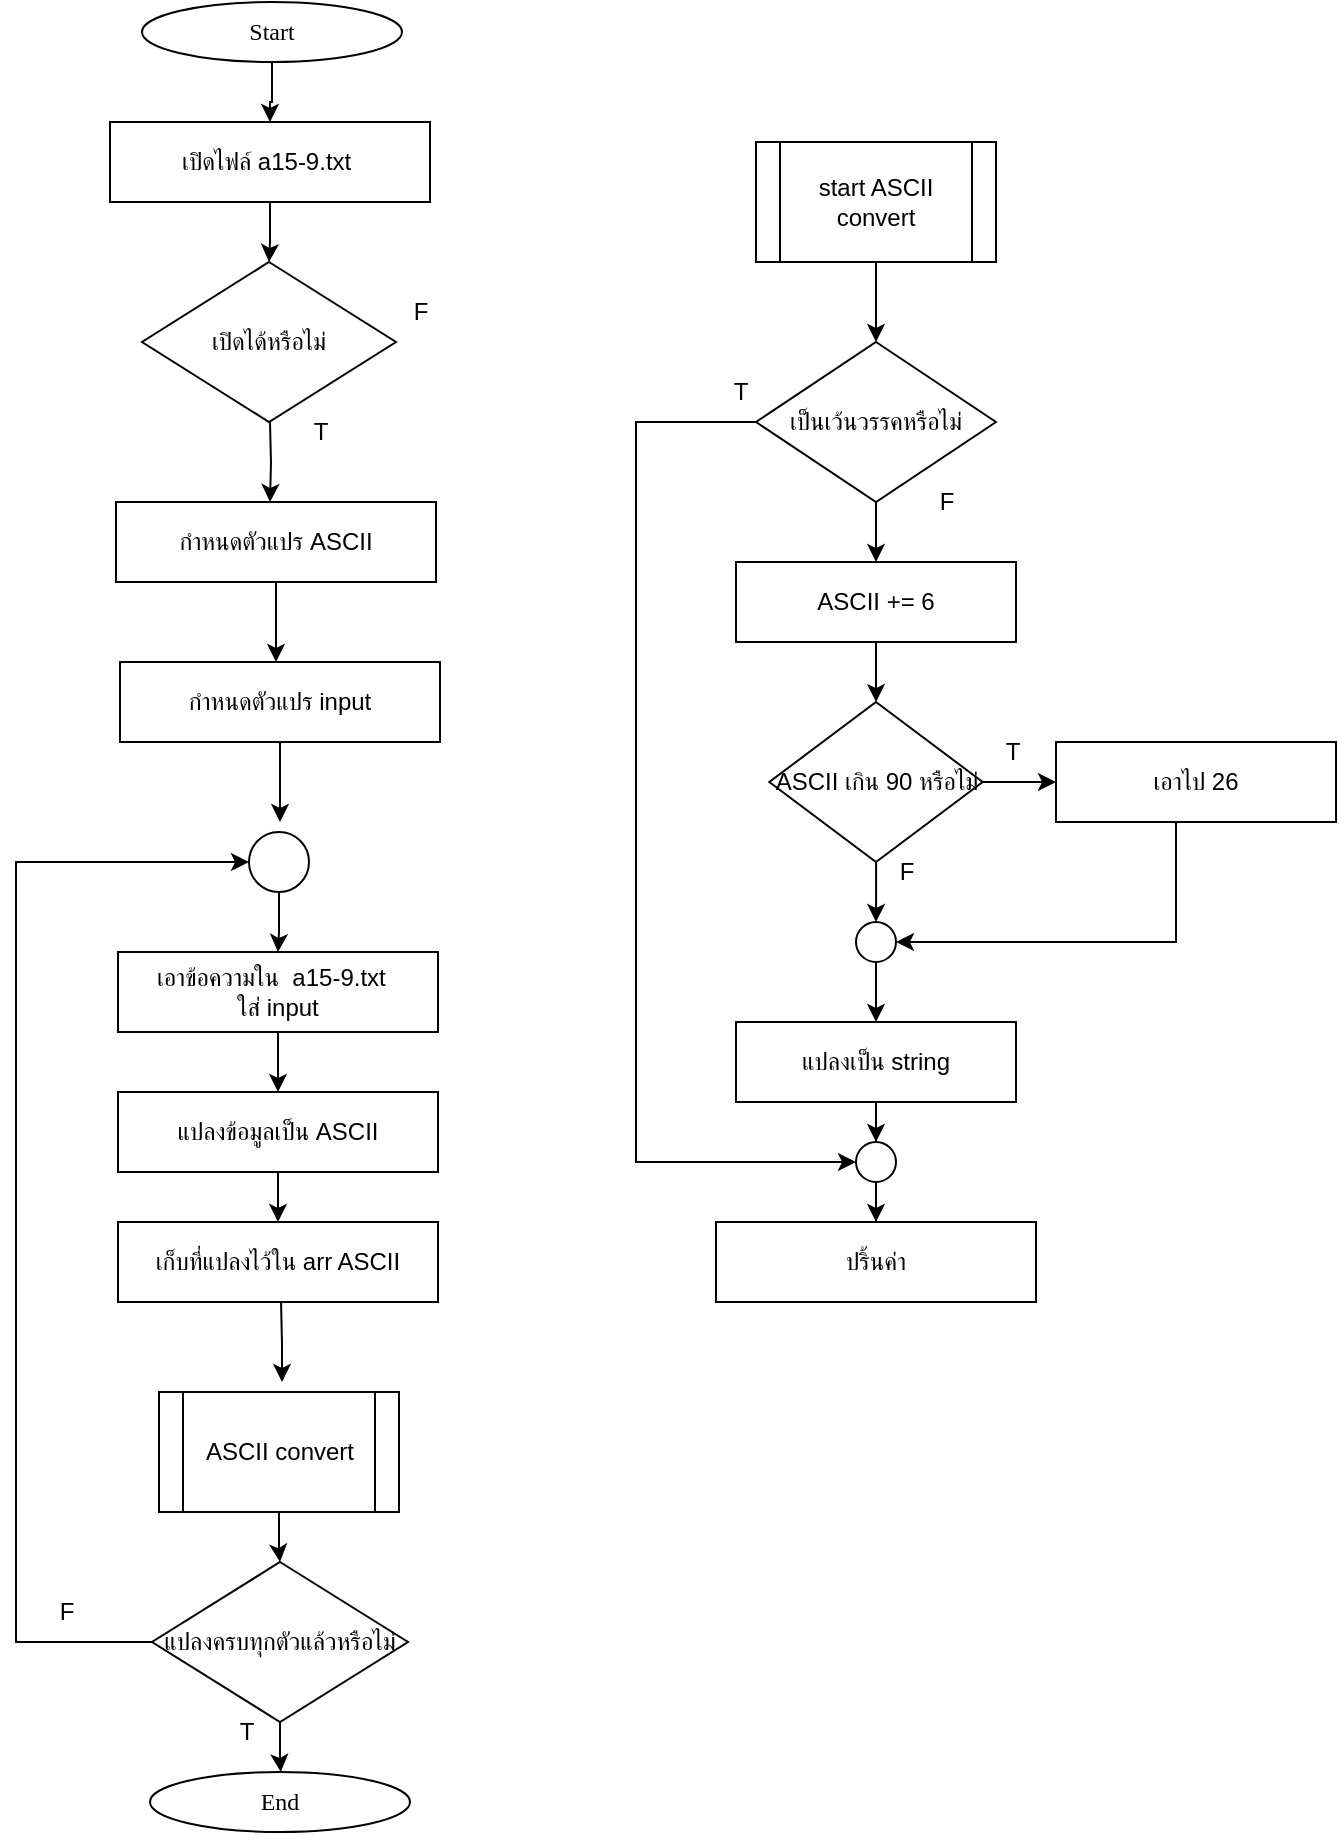<mxfile version="25.0.3">
  <diagram name="Page-1" id="cveQF9KXkBe8RBYlzswg">
    <mxGraphModel dx="3166" dy="2356" grid="1" gridSize="10" guides="1" tooltips="1" connect="1" arrows="1" fold="1" page="1" pageScale="1" pageWidth="850" pageHeight="1100" math="0" shadow="0">
      <root>
        <mxCell id="0" />
        <mxCell id="1" parent="0" />
        <mxCell id="GAnnp0jn5iv9FbY18NxS-1" value="" style="edgeStyle=orthogonalEdgeStyle;rounded=0;orthogonalLoop=1;jettySize=auto;html=1;" edge="1" parent="1" source="GAnnp0jn5iv9FbY18NxS-2" target="GAnnp0jn5iv9FbY18NxS-4">
          <mxGeometry relative="1" as="geometry" />
        </mxCell>
        <mxCell id="GAnnp0jn5iv9FbY18NxS-2" value="&lt;font data-font-src=&quot;https://fonts.googleapis.com/css?family=Sarabun&quot; face=&quot;Sarabun&quot;&gt;Start&lt;/font&gt;" style="ellipse;whiteSpace=wrap;html=1;" vertex="1" parent="1">
          <mxGeometry x="-517.0" y="-1070" width="130" height="30" as="geometry" />
        </mxCell>
        <mxCell id="GAnnp0jn5iv9FbY18NxS-3" value="" style="edgeStyle=orthogonalEdgeStyle;rounded=0;orthogonalLoop=1;jettySize=auto;html=1;" edge="1" parent="1" source="GAnnp0jn5iv9FbY18NxS-4" target="GAnnp0jn5iv9FbY18NxS-5">
          <mxGeometry relative="1" as="geometry" />
        </mxCell>
        <mxCell id="GAnnp0jn5iv9FbY18NxS-4" value="เปิดไฟล์&amp;nbsp;a15-9.txt&amp;nbsp;&lt;span style=&quot;color: rgba(0, 0, 0, 0); font-family: monospace; font-size: 0px; text-align: start; text-wrap-mode: nowrap;&quot;&gt;%3CmxGraphModel%3E%3Croot%3E%3CmxCell%20id%3D%220%22%2F%3E%3CmxCell%20id%3D%221%22%20parent%3D%220%22%2F%3E%3CmxCell%20id%3D%222%22%20value%3D%22%E0%B8%81%E0%B8%B3%E0%B8%AB%E0%B8%99%E0%B8%94%E0%B8%95%E0%B8%B1%E0%B8%A7%E0%B9%81%E0%B8%9B%E0%B8%A3%20arr%22%20style%3D%22rounded%3D0%3BwhiteSpace%3Dwrap%3Bhtml%3D1%3B%22%20vertex%3D%221%22%20parent%3D%221%22%3E%3CmxGeometry%20x%3D%22-680%22%20y%3D%22-980%22%20width%3D%22160%22%20height%3D%2240%22%20as%3D%22geometry%22%2F%3E%3C%2FmxCell%3E%3C%2Froot%3E%3C%2FmxGraphModel%3E&lt;/span&gt;" style="rounded=0;whiteSpace=wrap;html=1;" vertex="1" parent="1">
          <mxGeometry x="-533" y="-1010" width="160" height="40" as="geometry" />
        </mxCell>
        <mxCell id="GAnnp0jn5iv9FbY18NxS-5" value="เปิดได้หรือไม่" style="rhombus;whiteSpace=wrap;html=1;" vertex="1" parent="1">
          <mxGeometry x="-517" y="-940" width="127" height="80" as="geometry" />
        </mxCell>
        <mxCell id="GAnnp0jn5iv9FbY18NxS-7" value="T" style="text;html=1;align=center;verticalAlign=middle;resizable=0;points=[];autosize=1;strokeColor=none;fillColor=none;" vertex="1" parent="1">
          <mxGeometry x="-443" y="-870" width="30" height="30" as="geometry" />
        </mxCell>
        <mxCell id="GAnnp0jn5iv9FbY18NxS-8" value="F" style="text;html=1;align=center;verticalAlign=middle;resizable=0;points=[];autosize=1;strokeColor=none;fillColor=none;" vertex="1" parent="1">
          <mxGeometry x="-393" y="-930" width="30" height="30" as="geometry" />
        </mxCell>
        <mxCell id="GAnnp0jn5iv9FbY18NxS-9" value="" style="edgeStyle=orthogonalEdgeStyle;rounded=0;orthogonalLoop=1;jettySize=auto;html=1;" edge="1" parent="1">
          <mxGeometry relative="1" as="geometry">
            <mxPoint x="-453" y="-860" as="sourcePoint" />
            <mxPoint x="-453" y="-820" as="targetPoint" />
          </mxGeometry>
        </mxCell>
        <mxCell id="GAnnp0jn5iv9FbY18NxS-38" style="edgeStyle=orthogonalEdgeStyle;rounded=0;orthogonalLoop=1;jettySize=auto;html=1;entryX=0.5;entryY=0;entryDx=0;entryDy=0;" edge="1" parent="1" source="GAnnp0jn5iv9FbY18NxS-11" target="GAnnp0jn5iv9FbY18NxS-22">
          <mxGeometry relative="1" as="geometry" />
        </mxCell>
        <mxCell id="GAnnp0jn5iv9FbY18NxS-11" value="เอาข้อความใน&amp;nbsp;&amp;nbsp;a15-9.txt&amp;nbsp;&amp;nbsp;&lt;div&gt;ใส่&amp;nbsp;&lt;span style=&quot;background-color: initial;&quot;&gt;input&lt;/span&gt;&lt;/div&gt;" style="rounded=0;whiteSpace=wrap;html=1;" vertex="1" parent="1">
          <mxGeometry x="-529" y="-595" width="160" height="40" as="geometry" />
        </mxCell>
        <mxCell id="GAnnp0jn5iv9FbY18NxS-13" value="" style="edgeStyle=orthogonalEdgeStyle;rounded=0;orthogonalLoop=1;jettySize=auto;html=1;" edge="1" parent="1">
          <mxGeometry relative="1" as="geometry">
            <mxPoint x="-447.486" y="-420" as="sourcePoint" />
            <mxPoint x="-447" y="-380" as="targetPoint" />
          </mxGeometry>
        </mxCell>
        <mxCell id="GAnnp0jn5iv9FbY18NxS-14" value="" style="edgeStyle=orthogonalEdgeStyle;rounded=0;orthogonalLoop=1;jettySize=auto;html=1;" edge="1" parent="1" source="GAnnp0jn5iv9FbY18NxS-16">
          <mxGeometry relative="1" as="geometry">
            <mxPoint x="-447.619" y="-185" as="targetPoint" />
          </mxGeometry>
        </mxCell>
        <mxCell id="GAnnp0jn5iv9FbY18NxS-15" style="edgeStyle=orthogonalEdgeStyle;rounded=0;orthogonalLoop=1;jettySize=auto;html=1;entryX=0;entryY=0.5;entryDx=0;entryDy=0;" edge="1" parent="1" source="GAnnp0jn5iv9FbY18NxS-16" target="GAnnp0jn5iv9FbY18NxS-18">
          <mxGeometry relative="1" as="geometry">
            <Array as="points">
              <mxPoint x="-580" y="-250" />
              <mxPoint x="-580" y="-640" />
            </Array>
          </mxGeometry>
        </mxCell>
        <mxCell id="GAnnp0jn5iv9FbY18NxS-16" value="แปลงครบทุกตัวแล้วหรือไม่" style="rhombus;whiteSpace=wrap;html=1;" vertex="1" parent="1">
          <mxGeometry x="-512" y="-290" width="128" height="80" as="geometry" />
        </mxCell>
        <mxCell id="GAnnp0jn5iv9FbY18NxS-37" style="edgeStyle=orthogonalEdgeStyle;rounded=0;orthogonalLoop=1;jettySize=auto;html=1;entryX=0.5;entryY=0;entryDx=0;entryDy=0;" edge="1" parent="1" source="GAnnp0jn5iv9FbY18NxS-18" target="GAnnp0jn5iv9FbY18NxS-11">
          <mxGeometry relative="1" as="geometry" />
        </mxCell>
        <mxCell id="GAnnp0jn5iv9FbY18NxS-18" value="" style="ellipse;whiteSpace=wrap;html=1;aspect=fixed;" vertex="1" parent="1">
          <mxGeometry x="-463.5" y="-655" width="30" height="30" as="geometry" />
        </mxCell>
        <mxCell id="GAnnp0jn5iv9FbY18NxS-39" value="" style="edgeStyle=orthogonalEdgeStyle;rounded=0;orthogonalLoop=1;jettySize=auto;html=1;" edge="1" parent="1" source="GAnnp0jn5iv9FbY18NxS-22" target="GAnnp0jn5iv9FbY18NxS-23">
          <mxGeometry relative="1" as="geometry" />
        </mxCell>
        <mxCell id="GAnnp0jn5iv9FbY18NxS-22" value="แปลงข้อมูลเป็น&amp;nbsp;ASCII" style="rounded=0;whiteSpace=wrap;html=1;" vertex="1" parent="1">
          <mxGeometry x="-529" y="-525" width="160" height="40" as="geometry" />
        </mxCell>
        <mxCell id="GAnnp0jn5iv9FbY18NxS-23" value="เก็บที่แปลงไว้ใน arr ASCII" style="rounded=0;whiteSpace=wrap;html=1;" vertex="1" parent="1">
          <mxGeometry x="-529" y="-460" width="160" height="40" as="geometry" />
        </mxCell>
        <mxCell id="GAnnp0jn5iv9FbY18NxS-27" value="T" style="text;html=1;align=center;verticalAlign=middle;resizable=0;points=[];autosize=1;strokeColor=none;fillColor=none;" vertex="1" parent="1">
          <mxGeometry x="-480" y="-220" width="30" height="30" as="geometry" />
        </mxCell>
        <mxCell id="GAnnp0jn5iv9FbY18NxS-28" value="F" style="text;html=1;align=center;verticalAlign=middle;resizable=0;points=[];autosize=1;strokeColor=none;fillColor=none;" vertex="1" parent="1">
          <mxGeometry x="-570" y="-280" width="30" height="30" as="geometry" />
        </mxCell>
        <mxCell id="GAnnp0jn5iv9FbY18NxS-31" value="" style="edgeStyle=orthogonalEdgeStyle;rounded=0;orthogonalLoop=1;jettySize=auto;html=1;" edge="1" parent="1" source="GAnnp0jn5iv9FbY18NxS-32">
          <mxGeometry relative="1" as="geometry">
            <mxPoint x="-448" y="-660" as="targetPoint" />
          </mxGeometry>
        </mxCell>
        <mxCell id="GAnnp0jn5iv9FbY18NxS-32" value="กำหนดตัวแปร&amp;nbsp;input" style="rounded=0;whiteSpace=wrap;html=1;" vertex="1" parent="1">
          <mxGeometry x="-528" y="-740" width="160" height="40" as="geometry" />
        </mxCell>
        <mxCell id="GAnnp0jn5iv9FbY18NxS-33" value="กำหนดตัวแปร ASCII" style="rounded=0;whiteSpace=wrap;html=1;" vertex="1" parent="1">
          <mxGeometry x="-530" y="-820" width="160" height="40" as="geometry" />
        </mxCell>
        <mxCell id="GAnnp0jn5iv9FbY18NxS-34" value="" style="edgeStyle=orthogonalEdgeStyle;rounded=0;orthogonalLoop=1;jettySize=auto;html=1;" edge="1" parent="1" source="GAnnp0jn5iv9FbY18NxS-33">
          <mxGeometry relative="1" as="geometry">
            <mxPoint x="-450" y="-740" as="targetPoint" />
          </mxGeometry>
        </mxCell>
        <mxCell id="GAnnp0jn5iv9FbY18NxS-64" value="" style="edgeStyle=orthogonalEdgeStyle;rounded=0;orthogonalLoop=1;jettySize=auto;html=1;" edge="1" parent="1" source="GAnnp0jn5iv9FbY18NxS-41" target="GAnnp0jn5iv9FbY18NxS-63">
          <mxGeometry relative="1" as="geometry" />
        </mxCell>
        <mxCell id="GAnnp0jn5iv9FbY18NxS-41" value="start ASCII convert" style="shape=process;whiteSpace=wrap;html=1;backgroundOutline=1;" vertex="1" parent="1">
          <mxGeometry x="-210" y="-1000" width="120" height="60" as="geometry" />
        </mxCell>
        <mxCell id="GAnnp0jn5iv9FbY18NxS-45" value="" style="edgeStyle=orthogonalEdgeStyle;rounded=0;orthogonalLoop=1;jettySize=auto;html=1;" edge="1" parent="1" source="GAnnp0jn5iv9FbY18NxS-42" target="GAnnp0jn5iv9FbY18NxS-44">
          <mxGeometry relative="1" as="geometry" />
        </mxCell>
        <mxCell id="GAnnp0jn5iv9FbY18NxS-42" value="ASCII += 6" style="rounded=0;whiteSpace=wrap;html=1;" vertex="1" parent="1">
          <mxGeometry x="-220" y="-790" width="140" height="40" as="geometry" />
        </mxCell>
        <mxCell id="GAnnp0jn5iv9FbY18NxS-51" value="" style="edgeStyle=orthogonalEdgeStyle;rounded=0;orthogonalLoop=1;jettySize=auto;html=1;" edge="1" parent="1" source="GAnnp0jn5iv9FbY18NxS-44" target="GAnnp0jn5iv9FbY18NxS-50">
          <mxGeometry relative="1" as="geometry" />
        </mxCell>
        <mxCell id="GAnnp0jn5iv9FbY18NxS-57" value="" style="edgeStyle=orthogonalEdgeStyle;rounded=0;orthogonalLoop=1;jettySize=auto;html=1;" edge="1" parent="1" source="GAnnp0jn5iv9FbY18NxS-44" target="GAnnp0jn5iv9FbY18NxS-55">
          <mxGeometry relative="1" as="geometry" />
        </mxCell>
        <mxCell id="GAnnp0jn5iv9FbY18NxS-44" value="ASCII เกิน 90 หรือไม่" style="rhombus;whiteSpace=wrap;html=1;" vertex="1" parent="1">
          <mxGeometry x="-203.34" y="-720" width="106.67" height="80" as="geometry" />
        </mxCell>
        <mxCell id="GAnnp0jn5iv9FbY18NxS-68" value="" style="edgeStyle=orthogonalEdgeStyle;rounded=0;orthogonalLoop=1;jettySize=auto;html=1;" edge="1" parent="1" source="GAnnp0jn5iv9FbY18NxS-46" target="GAnnp0jn5iv9FbY18NxS-67">
          <mxGeometry relative="1" as="geometry" />
        </mxCell>
        <mxCell id="GAnnp0jn5iv9FbY18NxS-46" value="แปลงเป็น string" style="rounded=0;whiteSpace=wrap;html=1;" vertex="1" parent="1">
          <mxGeometry x="-220" y="-560" width="140" height="40" as="geometry" />
        </mxCell>
        <mxCell id="GAnnp0jn5iv9FbY18NxS-59" style="edgeStyle=orthogonalEdgeStyle;rounded=0;orthogonalLoop=1;jettySize=auto;html=1;entryX=1;entryY=0.5;entryDx=0;entryDy=0;" edge="1" parent="1" source="GAnnp0jn5iv9FbY18NxS-50" target="GAnnp0jn5iv9FbY18NxS-55">
          <mxGeometry relative="1" as="geometry">
            <Array as="points">
              <mxPoint y="-600" />
            </Array>
          </mxGeometry>
        </mxCell>
        <mxCell id="GAnnp0jn5iv9FbY18NxS-50" value="เอาไป 26" style="rounded=0;whiteSpace=wrap;html=1;" vertex="1" parent="1">
          <mxGeometry x="-60" y="-700" width="140" height="40" as="geometry" />
        </mxCell>
        <mxCell id="GAnnp0jn5iv9FbY18NxS-52" value="T" style="text;html=1;align=center;verticalAlign=middle;resizable=0;points=[];autosize=1;strokeColor=none;fillColor=none;" vertex="1" parent="1">
          <mxGeometry x="-96.67" y="-710" width="30" height="30" as="geometry" />
        </mxCell>
        <mxCell id="GAnnp0jn5iv9FbY18NxS-54" value="F" style="text;html=1;align=center;verticalAlign=middle;resizable=0;points=[];autosize=1;strokeColor=none;fillColor=none;" vertex="1" parent="1">
          <mxGeometry x="-150" y="-650" width="30" height="30" as="geometry" />
        </mxCell>
        <mxCell id="GAnnp0jn5iv9FbY18NxS-58" value="" style="edgeStyle=orthogonalEdgeStyle;rounded=0;orthogonalLoop=1;jettySize=auto;html=1;" edge="1" parent="1" source="GAnnp0jn5iv9FbY18NxS-55" target="GAnnp0jn5iv9FbY18NxS-46">
          <mxGeometry relative="1" as="geometry" />
        </mxCell>
        <mxCell id="GAnnp0jn5iv9FbY18NxS-55" value="" style="ellipse;whiteSpace=wrap;html=1;aspect=fixed;" vertex="1" parent="1">
          <mxGeometry x="-160" y="-610" width="20" height="20" as="geometry" />
        </mxCell>
        <mxCell id="GAnnp0jn5iv9FbY18NxS-60" value="ปริ้นค่า" style="rounded=0;whiteSpace=wrap;html=1;" vertex="1" parent="1">
          <mxGeometry x="-230" y="-460" width="160" height="40" as="geometry" />
        </mxCell>
        <mxCell id="GAnnp0jn5iv9FbY18NxS-66" style="edgeStyle=orthogonalEdgeStyle;rounded=0;orthogonalLoop=1;jettySize=auto;html=1;entryX=0.5;entryY=0;entryDx=0;entryDy=0;" edge="1" parent="1" source="GAnnp0jn5iv9FbY18NxS-63" target="GAnnp0jn5iv9FbY18NxS-42">
          <mxGeometry relative="1" as="geometry" />
        </mxCell>
        <mxCell id="GAnnp0jn5iv9FbY18NxS-71" style="edgeStyle=orthogonalEdgeStyle;rounded=0;orthogonalLoop=1;jettySize=auto;html=1;entryX=0;entryY=0.5;entryDx=0;entryDy=0;" edge="1" parent="1" source="GAnnp0jn5iv9FbY18NxS-63" target="GAnnp0jn5iv9FbY18NxS-67">
          <mxGeometry relative="1" as="geometry">
            <Array as="points">
              <mxPoint x="-270" y="-860" />
              <mxPoint x="-270" y="-490" />
            </Array>
          </mxGeometry>
        </mxCell>
        <mxCell id="GAnnp0jn5iv9FbY18NxS-63" value="เป็นเว้นวรรคหรือไม่" style="rhombus;whiteSpace=wrap;html=1;" vertex="1" parent="1">
          <mxGeometry x="-210" y="-900" width="120" height="80" as="geometry" />
        </mxCell>
        <mxCell id="GAnnp0jn5iv9FbY18NxS-69" style="edgeStyle=orthogonalEdgeStyle;rounded=0;orthogonalLoop=1;jettySize=auto;html=1;" edge="1" parent="1" source="GAnnp0jn5iv9FbY18NxS-67" target="GAnnp0jn5iv9FbY18NxS-60">
          <mxGeometry relative="1" as="geometry" />
        </mxCell>
        <mxCell id="GAnnp0jn5iv9FbY18NxS-67" value="" style="ellipse;whiteSpace=wrap;html=1;aspect=fixed;" vertex="1" parent="1">
          <mxGeometry x="-160" y="-500" width="20" height="20" as="geometry" />
        </mxCell>
        <mxCell id="GAnnp0jn5iv9FbY18NxS-72" value="T" style="text;html=1;align=center;verticalAlign=middle;resizable=0;points=[];autosize=1;strokeColor=none;fillColor=none;" vertex="1" parent="1">
          <mxGeometry x="-233.34" y="-890" width="30" height="30" as="geometry" />
        </mxCell>
        <mxCell id="GAnnp0jn5iv9FbY18NxS-73" value="F" style="text;html=1;align=center;verticalAlign=middle;resizable=0;points=[];autosize=1;strokeColor=none;fillColor=none;" vertex="1" parent="1">
          <mxGeometry x="-130" y="-835" width="30" height="30" as="geometry" />
        </mxCell>
        <mxCell id="GAnnp0jn5iv9FbY18NxS-77" style="edgeStyle=orthogonalEdgeStyle;rounded=0;orthogonalLoop=1;jettySize=auto;html=1;entryX=0.5;entryY=0;entryDx=0;entryDy=0;" edge="1" parent="1" source="GAnnp0jn5iv9FbY18NxS-74" target="GAnnp0jn5iv9FbY18NxS-16">
          <mxGeometry relative="1" as="geometry" />
        </mxCell>
        <mxCell id="GAnnp0jn5iv9FbY18NxS-74" value="ASCII convert" style="shape=process;whiteSpace=wrap;html=1;backgroundOutline=1;" vertex="1" parent="1">
          <mxGeometry x="-508.5" y="-375" width="120" height="60" as="geometry" />
        </mxCell>
        <mxCell id="GAnnp0jn5iv9FbY18NxS-78" value="&lt;font data-font-src=&quot;https://fonts.googleapis.com/css?family=Sarabun&quot; face=&quot;Sarabun&quot;&gt;End&lt;/font&gt;" style="ellipse;whiteSpace=wrap;html=1;" vertex="1" parent="1">
          <mxGeometry x="-513.0" y="-185" width="130" height="30" as="geometry" />
        </mxCell>
      </root>
    </mxGraphModel>
  </diagram>
</mxfile>
